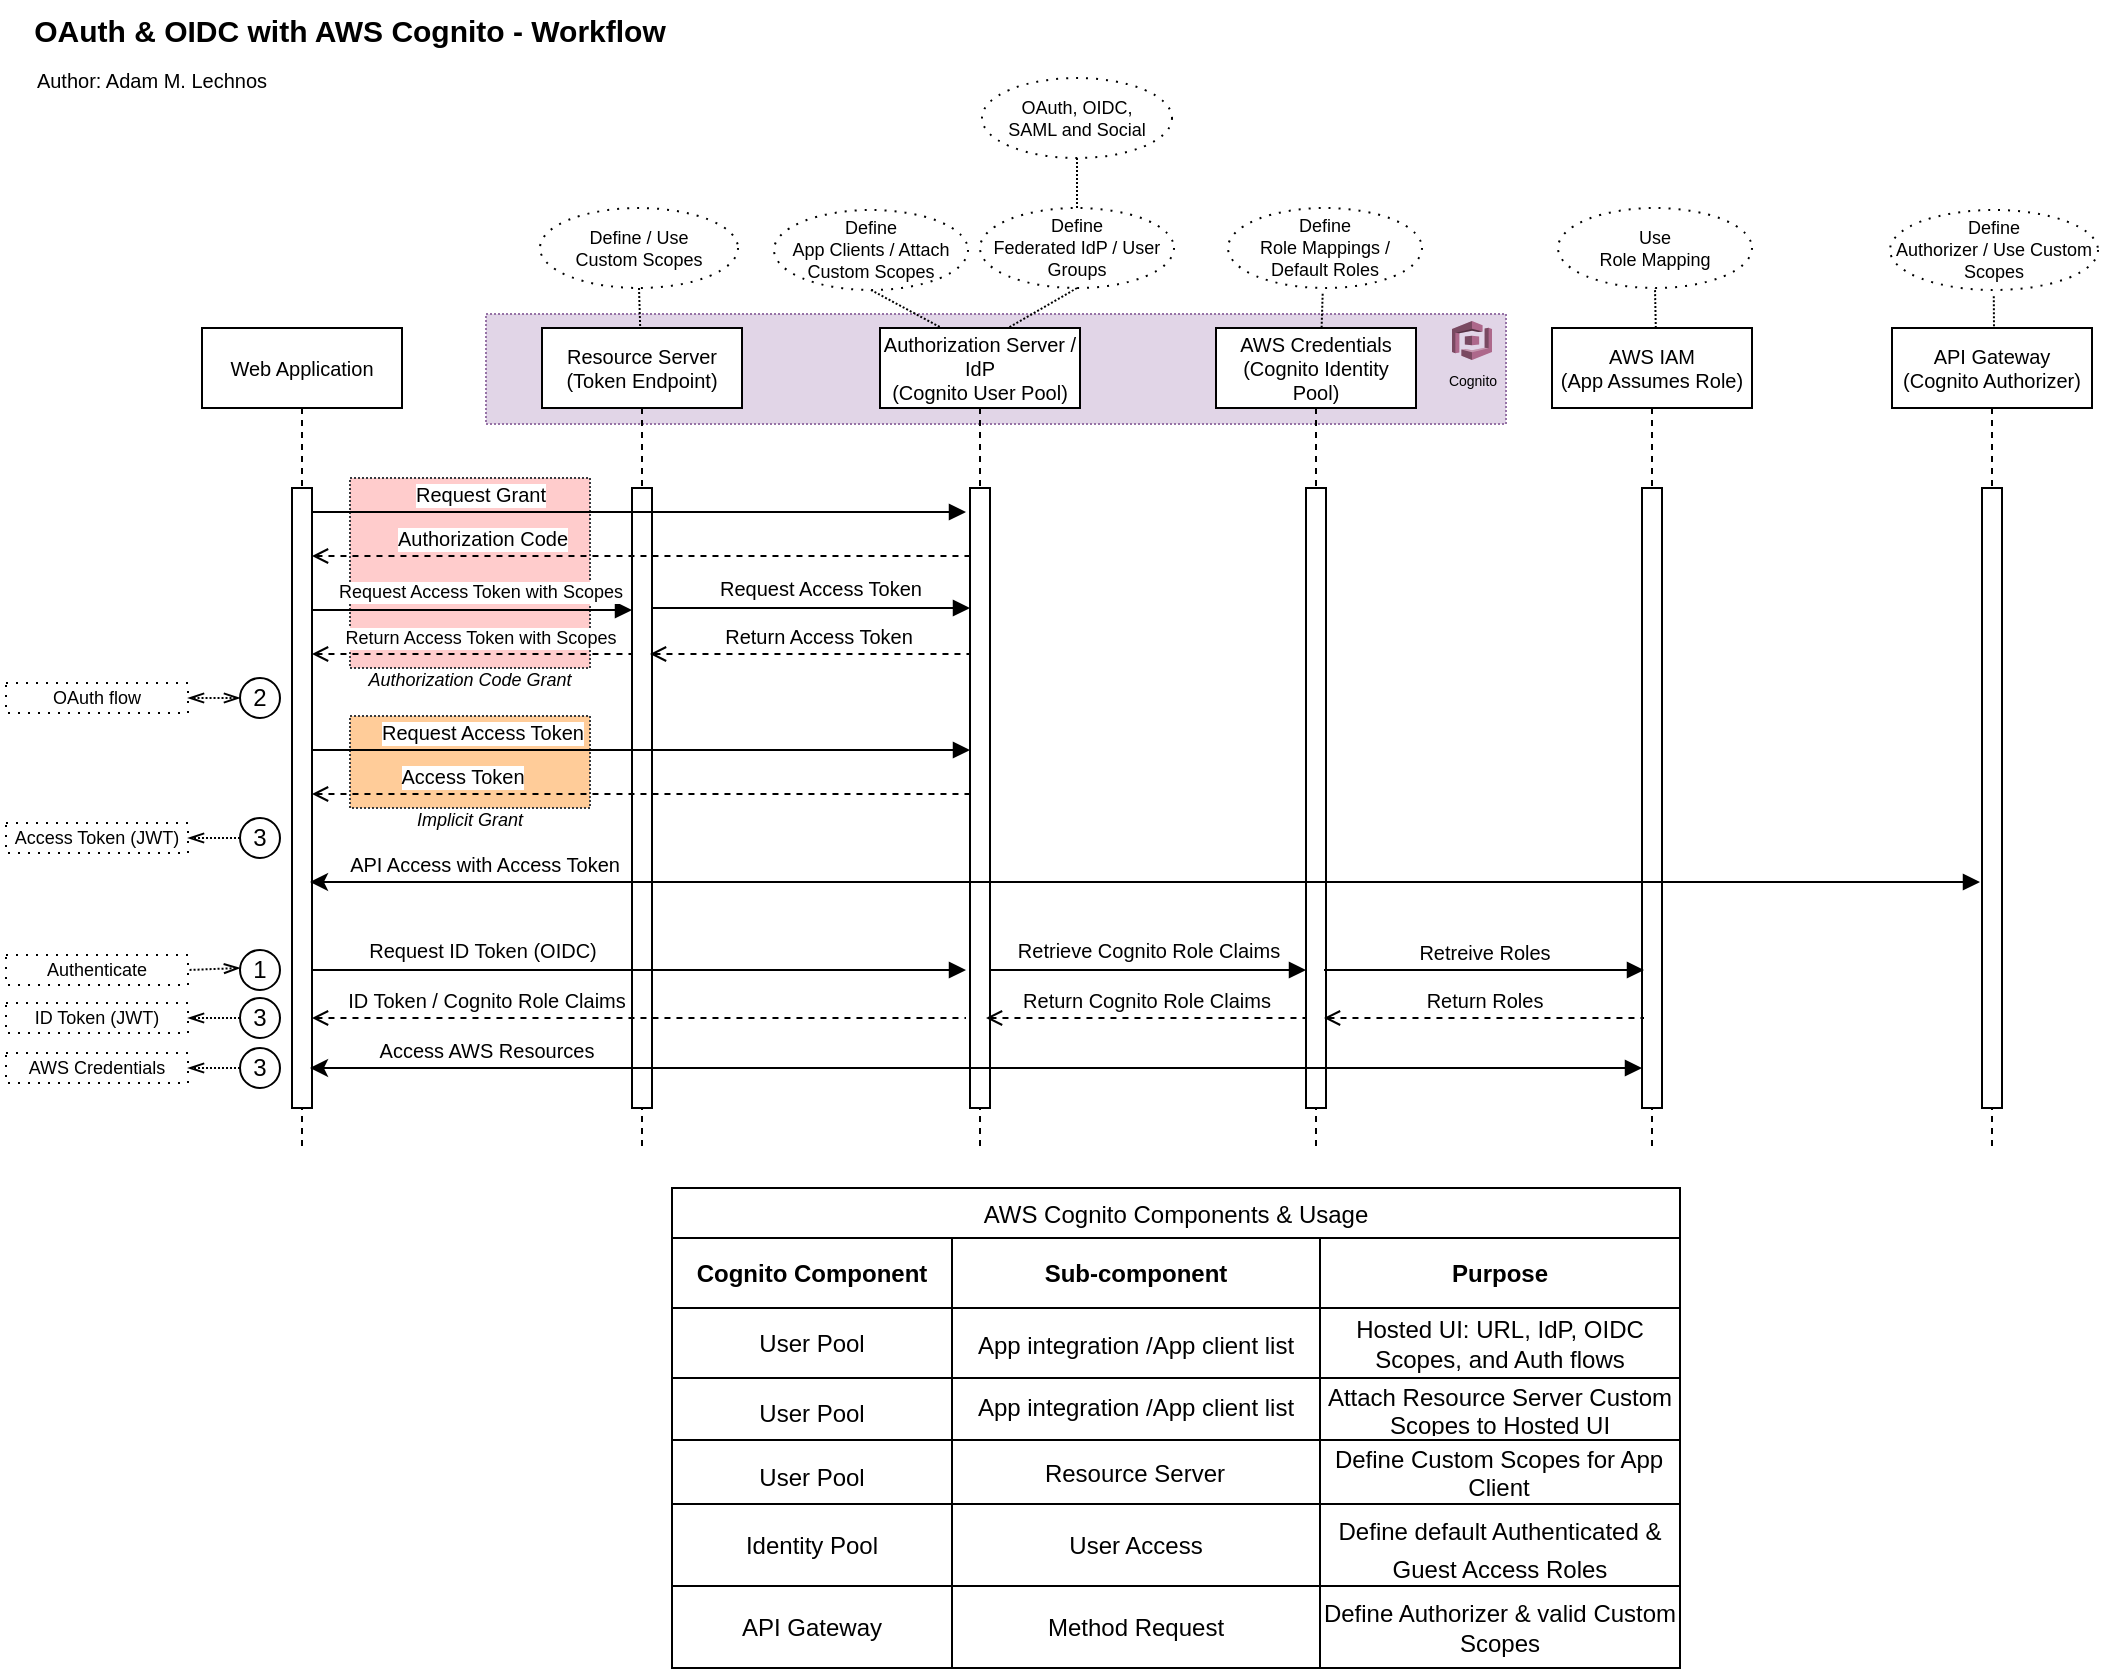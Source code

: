 <mxfile version="23.1.7" type="github">
  <diagram name="Page-1" id="2YBvvXClWsGukQMizWep">
    <mxGraphModel dx="691" dy="366" grid="1" gridSize="10" guides="1" tooltips="1" connect="1" arrows="1" fold="1" page="1" pageScale="1" pageWidth="1100" pageHeight="850" math="0" shadow="0">
      <root>
        <mxCell id="0" />
        <mxCell id="1" parent="0" />
        <mxCell id="r72Okk3l7TpYCggT--TZ-46" value="" style="rounded=0;whiteSpace=wrap;html=1;fillColor=#e1d5e7;dashed=1;dashPattern=1 1;strokeColor=#9673a6;" vertex="1" parent="1">
          <mxGeometry x="243" y="158" width="510" height="55" as="geometry" />
        </mxCell>
        <mxCell id="r72Okk3l7TpYCggT--TZ-34" value="" style="rounded=0;whiteSpace=wrap;html=1;fillColor=#ffcc99;dashed=1;dashPattern=1 1;strokeColor=#36393d;" vertex="1" parent="1">
          <mxGeometry x="175" y="359" width="120" height="46" as="geometry" />
        </mxCell>
        <mxCell id="r72Okk3l7TpYCggT--TZ-47" value="" style="rounded=0;whiteSpace=wrap;html=1;fillColor=#ffcccc;dashed=1;dashPattern=1 1;strokeColor=#36393d;" vertex="1" parent="1">
          <mxGeometry x="175" y="240" width="120" height="95" as="geometry" />
        </mxCell>
        <mxCell id="aM9ryv3xv72pqoxQDRHE-1" value="Web Application" style="shape=umlLifeline;perimeter=lifelinePerimeter;whiteSpace=wrap;html=1;container=0;dropTarget=0;collapsible=0;recursiveResize=0;outlineConnect=0;portConstraint=eastwest;newEdgeStyle={&quot;edgeStyle&quot;:&quot;elbowEdgeStyle&quot;,&quot;elbow&quot;:&quot;vertical&quot;,&quot;curved&quot;:0,&quot;rounded&quot;:0};fontSize=10;" parent="1" vertex="1">
          <mxGeometry x="101" y="165" width="100" height="410" as="geometry" />
        </mxCell>
        <mxCell id="aM9ryv3xv72pqoxQDRHE-2" value="" style="html=1;points=[];perimeter=orthogonalPerimeter;outlineConnect=0;targetShapes=umlLifeline;portConstraint=eastwest;newEdgeStyle={&quot;edgeStyle&quot;:&quot;elbowEdgeStyle&quot;,&quot;elbow&quot;:&quot;vertical&quot;,&quot;curved&quot;:0,&quot;rounded&quot;:0};" parent="aM9ryv3xv72pqoxQDRHE-1" vertex="1">
          <mxGeometry x="45" y="80" width="10" height="310" as="geometry" />
        </mxCell>
        <mxCell id="aM9ryv3xv72pqoxQDRHE-5" value="Resource Server&lt;br style=&quot;font-size: 10px;&quot;&gt;(Token Endpoint)" style="shape=umlLifeline;perimeter=lifelinePerimeter;whiteSpace=wrap;html=1;container=0;dropTarget=0;collapsible=0;recursiveResize=0;outlineConnect=0;portConstraint=eastwest;newEdgeStyle={&quot;edgeStyle&quot;:&quot;elbowEdgeStyle&quot;,&quot;elbow&quot;:&quot;vertical&quot;,&quot;curved&quot;:0,&quot;rounded&quot;:0};fontSize=10;" parent="1" vertex="1">
          <mxGeometry x="271" y="165" width="100" height="410" as="geometry" />
        </mxCell>
        <mxCell id="aM9ryv3xv72pqoxQDRHE-6" value="" style="html=1;points=[];perimeter=orthogonalPerimeter;outlineConnect=0;targetShapes=umlLifeline;portConstraint=eastwest;newEdgeStyle={&quot;edgeStyle&quot;:&quot;elbowEdgeStyle&quot;,&quot;elbow&quot;:&quot;vertical&quot;,&quot;curved&quot;:0,&quot;rounded&quot;:0};" parent="aM9ryv3xv72pqoxQDRHE-5" vertex="1">
          <mxGeometry x="45" y="80" width="10" height="310" as="geometry" />
        </mxCell>
        <mxCell id="aM9ryv3xv72pqoxQDRHE-7" value="Request Grant" style="html=1;verticalAlign=bottom;endArrow=block;edgeStyle=elbowEdgeStyle;elbow=vertical;curved=0;rounded=0;fontSize=10;" parent="1" edge="1">
          <mxGeometry x="-0.486" relative="1" as="geometry">
            <mxPoint x="156" y="257" as="sourcePoint" />
            <Array as="points">
              <mxPoint x="254" y="257" />
            </Array>
            <mxPoint x="483" y="257" as="targetPoint" />
            <mxPoint as="offset" />
          </mxGeometry>
        </mxCell>
        <mxCell id="aM9ryv3xv72pqoxQDRHE-10" value="Authorization Code" style="html=1;verticalAlign=bottom;endArrow=none;dashed=1;endSize=8;edgeStyle=elbowEdgeStyle;elbow=vertical;curved=0;rounded=0;startArrow=open;startFill=0;endFill=0;fontSize=10;" parent="1" target="r72Okk3l7TpYCggT--TZ-4" edge="1">
          <mxGeometry x="-0.493" relative="1" as="geometry">
            <mxPoint x="316" y="279" as="targetPoint" />
            <Array as="points">
              <mxPoint x="241" y="279" />
            </Array>
            <mxPoint x="156" y="279" as="sourcePoint" />
            <mxPoint as="offset" />
          </mxGeometry>
        </mxCell>
        <mxCell id="r72Okk3l7TpYCggT--TZ-6" value="AWS Credentials&lt;br style=&quot;font-size: 10px;&quot;&gt;(Cognito Identity Pool)" style="shape=umlLifeline;perimeter=lifelinePerimeter;whiteSpace=wrap;html=1;container=0;dropTarget=0;collapsible=0;recursiveResize=0;outlineConnect=0;portConstraint=eastwest;newEdgeStyle={&quot;edgeStyle&quot;:&quot;elbowEdgeStyle&quot;,&quot;elbow&quot;:&quot;vertical&quot;,&quot;curved&quot;:0,&quot;rounded&quot;:0};fontSize=10;" vertex="1" parent="1">
          <mxGeometry x="608" y="165" width="100" height="410" as="geometry" />
        </mxCell>
        <mxCell id="r72Okk3l7TpYCggT--TZ-7" value="" style="html=1;points=[];perimeter=orthogonalPerimeter;outlineConnect=0;targetShapes=umlLifeline;portConstraint=eastwest;newEdgeStyle={&quot;edgeStyle&quot;:&quot;elbowEdgeStyle&quot;,&quot;elbow&quot;:&quot;vertical&quot;,&quot;curved&quot;:0,&quot;rounded&quot;:0};" vertex="1" parent="r72Okk3l7TpYCggT--TZ-6">
          <mxGeometry x="45" y="80" width="10" height="310" as="geometry" />
        </mxCell>
        <mxCell id="r72Okk3l7TpYCggT--TZ-23" style="rounded=0;orthogonalLoop=1;jettySize=auto;html=1;dashed=1;endArrow=none;endFill=0;dashPattern=1 1;entryX=0.4;entryY=0.012;entryDx=0;entryDy=0;entryPerimeter=0;exitX=0.5;exitY=1;exitDx=0;exitDy=0;" edge="1" parent="1" source="r72Okk3l7TpYCggT--TZ-12" target="r72Okk3l7TpYCggT--TZ-4">
          <mxGeometry relative="1" as="geometry">
            <mxPoint x="510" y="74" as="targetPoint" />
            <mxPoint x="340.37" y="149.358" as="sourcePoint" />
          </mxGeometry>
        </mxCell>
        <mxCell id="r72Okk3l7TpYCggT--TZ-12" value="Define&lt;br&gt;App Clients / Attach Custom Scopes" style="ellipse;whiteSpace=wrap;html=1;fontSize=9;dashed=1;dashPattern=1 4;" vertex="1" parent="1">
          <mxGeometry x="387" y="106" width="97" height="40" as="geometry" />
        </mxCell>
        <mxCell id="r72Okk3l7TpYCggT--TZ-13" value="Define&lt;br&gt;Federated IdP / User Groups" style="ellipse;whiteSpace=wrap;html=1;fontSize=9;dashed=1;dashPattern=1 4;" vertex="1" parent="1">
          <mxGeometry x="490" y="105" width="97" height="40" as="geometry" />
        </mxCell>
        <mxCell id="r72Okk3l7TpYCggT--TZ-14" value="Define&lt;br&gt;Role Mappings / Default Roles" style="ellipse;whiteSpace=wrap;html=1;fontSize=9;dashed=1;dashPattern=1 4;" vertex="1" parent="1">
          <mxGeometry x="614" y="105" width="97" height="40" as="geometry" />
        </mxCell>
        <mxCell id="r72Okk3l7TpYCggT--TZ-15" value="AWS IAM&lt;br&gt;(App Assumes Role)" style="shape=umlLifeline;perimeter=lifelinePerimeter;whiteSpace=wrap;html=1;container=0;dropTarget=0;collapsible=0;recursiveResize=0;outlineConnect=0;portConstraint=eastwest;newEdgeStyle={&quot;edgeStyle&quot;:&quot;elbowEdgeStyle&quot;,&quot;elbow&quot;:&quot;vertical&quot;,&quot;curved&quot;:0,&quot;rounded&quot;:0};fontSize=10;" vertex="1" parent="1">
          <mxGeometry x="776" y="165" width="100" height="410" as="geometry" />
        </mxCell>
        <mxCell id="r72Okk3l7TpYCggT--TZ-16" value="" style="html=1;points=[];perimeter=orthogonalPerimeter;outlineConnect=0;targetShapes=umlLifeline;portConstraint=eastwest;newEdgeStyle={&quot;edgeStyle&quot;:&quot;elbowEdgeStyle&quot;,&quot;elbow&quot;:&quot;vertical&quot;,&quot;curved&quot;:0,&quot;rounded&quot;:0};" vertex="1" parent="r72Okk3l7TpYCggT--TZ-15">
          <mxGeometry x="45" y="80" width="10" height="310" as="geometry" />
        </mxCell>
        <mxCell id="r72Okk3l7TpYCggT--TZ-4" value="Authorization Server / IdP&lt;br style=&quot;font-size: 10px;&quot;&gt;(Cognito User Pool)" style="shape=umlLifeline;perimeter=lifelinePerimeter;whiteSpace=wrap;html=1;container=0;dropTarget=0;collapsible=0;recursiveResize=0;outlineConnect=0;portConstraint=eastwest;newEdgeStyle={&quot;edgeStyle&quot;:&quot;elbowEdgeStyle&quot;,&quot;elbow&quot;:&quot;vertical&quot;,&quot;curved&quot;:0,&quot;rounded&quot;:0};fontSize=10;" vertex="1" parent="1">
          <mxGeometry x="440" y="165" width="100" height="410" as="geometry" />
        </mxCell>
        <mxCell id="r72Okk3l7TpYCggT--TZ-5" value="" style="html=1;points=[];perimeter=orthogonalPerimeter;outlineConnect=0;targetShapes=umlLifeline;portConstraint=eastwest;newEdgeStyle={&quot;edgeStyle&quot;:&quot;elbowEdgeStyle&quot;,&quot;elbow&quot;:&quot;vertical&quot;,&quot;curved&quot;:0,&quot;rounded&quot;:0};" vertex="1" parent="r72Okk3l7TpYCggT--TZ-4">
          <mxGeometry x="45" y="80" width="10" height="310" as="geometry" />
        </mxCell>
        <mxCell id="r72Okk3l7TpYCggT--TZ-24" style="rounded=0;orthogonalLoop=1;jettySize=auto;html=1;dashed=1;endArrow=none;endFill=0;entryX=0.37;entryY=0;entryDx=0;entryDy=0;entryPerimeter=0;dashPattern=1 1;exitX=0.5;exitY=1;exitDx=0;exitDy=0;" edge="1" parent="1" source="r72Okk3l7TpYCggT--TZ-13">
          <mxGeometry relative="1" as="geometry">
            <mxPoint x="504" y="165" as="targetPoint" />
            <mxPoint x="537" y="149" as="sourcePoint" />
          </mxGeometry>
        </mxCell>
        <mxCell id="r72Okk3l7TpYCggT--TZ-25" style="rounded=0;orthogonalLoop=1;jettySize=auto;html=1;dashed=1;endArrow=none;endFill=0;entryX=0.528;entryY=0;entryDx=0;entryDy=0;entryPerimeter=0;dashPattern=1 1;exitX=0.488;exitY=1.072;exitDx=0;exitDy=0;exitPerimeter=0;" edge="1" parent="1" source="r72Okk3l7TpYCggT--TZ-14" target="r72Okk3l7TpYCggT--TZ-6">
          <mxGeometry relative="1" as="geometry">
            <mxPoint x="647" y="165" as="targetPoint" />
            <mxPoint x="680" y="149" as="sourcePoint" />
          </mxGeometry>
        </mxCell>
        <mxCell id="r72Okk3l7TpYCggT--TZ-26" value="API Gateway&lt;br style=&quot;font-size: 10px;&quot;&gt;(Cognito Authorizer)" style="shape=umlLifeline;perimeter=lifelinePerimeter;whiteSpace=wrap;html=1;container=0;dropTarget=0;collapsible=0;recursiveResize=0;outlineConnect=0;portConstraint=eastwest;newEdgeStyle={&quot;edgeStyle&quot;:&quot;elbowEdgeStyle&quot;,&quot;elbow&quot;:&quot;vertical&quot;,&quot;curved&quot;:0,&quot;rounded&quot;:0};fontSize=10;" vertex="1" parent="1">
          <mxGeometry x="946" y="165" width="100" height="410" as="geometry" />
        </mxCell>
        <mxCell id="r72Okk3l7TpYCggT--TZ-27" value="" style="html=1;points=[];perimeter=orthogonalPerimeter;outlineConnect=0;targetShapes=umlLifeline;portConstraint=eastwest;newEdgeStyle={&quot;edgeStyle&quot;:&quot;elbowEdgeStyle&quot;,&quot;elbow&quot;:&quot;vertical&quot;,&quot;curved&quot;:0,&quot;rounded&quot;:0};" vertex="1" parent="r72Okk3l7TpYCggT--TZ-26">
          <mxGeometry x="45" y="80" width="10" height="310" as="geometry" />
        </mxCell>
        <mxCell id="r72Okk3l7TpYCggT--TZ-36" value="Cognito" style="outlineConnect=0;dashed=0;verticalLabelPosition=bottom;verticalAlign=top;align=center;html=1;shape=mxgraph.aws3.cognito;fillColor=#AD688B;gradientColor=none;fontSize=7;" vertex="1" parent="1">
          <mxGeometry x="726" y="161.5" width="20" height="19.5" as="geometry" />
        </mxCell>
        <mxCell id="r72Okk3l7TpYCggT--TZ-38" value="Request Access Token with Scopes" style="html=1;verticalAlign=bottom;endArrow=block;edgeStyle=elbowEdgeStyle;elbow=vertical;curved=0;rounded=0;fontSize=9;" edge="1" parent="1" target="aM9ryv3xv72pqoxQDRHE-6">
          <mxGeometry x="0.05" y="1" relative="1" as="geometry">
            <mxPoint x="156" y="306" as="sourcePoint" />
            <Array as="points">
              <mxPoint x="241" y="306" />
            </Array>
            <mxPoint x="310" y="306" as="targetPoint" />
            <mxPoint as="offset" />
          </mxGeometry>
        </mxCell>
        <mxCell id="r72Okk3l7TpYCggT--TZ-39" value="Return Access Token with Scopes" style="html=1;verticalAlign=bottom;endArrow=none;dashed=1;endSize=8;edgeStyle=elbowEdgeStyle;elbow=vertical;curved=0;rounded=0;startArrow=open;startFill=0;endFill=0;fontSize=9;" edge="1" parent="1" target="aM9ryv3xv72pqoxQDRHE-6">
          <mxGeometry x="0.05" relative="1" as="geometry">
            <mxPoint x="300" y="325" as="targetPoint" />
            <Array as="points">
              <mxPoint x="241" y="328" />
            </Array>
            <mxPoint x="156" y="328" as="sourcePoint" />
            <mxPoint as="offset" />
          </mxGeometry>
        </mxCell>
        <mxCell id="r72Okk3l7TpYCggT--TZ-40" style="rounded=0;orthogonalLoop=1;jettySize=auto;html=1;dashed=1;endArrow=none;endFill=0;entryX=0.491;entryY=0;entryDx=0;entryDy=0;entryPerimeter=0;dashPattern=1 1;exitX=0.5;exitY=1;exitDx=0;exitDy=0;" edge="1" parent="1" source="r72Okk3l7TpYCggT--TZ-41" target="aM9ryv3xv72pqoxQDRHE-5">
          <mxGeometry relative="1" as="geometry">
            <mxPoint x="220" y="54.35" as="targetPoint" />
            <mxPoint x="262.609" y="30.002" as="sourcePoint" />
          </mxGeometry>
        </mxCell>
        <mxCell id="r72Okk3l7TpYCggT--TZ-41" value="Define / Use&lt;br&gt;Custom Scopes" style="ellipse;whiteSpace=wrap;html=1;fontSize=9;dashed=1;dashPattern=1 4;" vertex="1" parent="1">
          <mxGeometry x="270" y="105" width="99" height="40" as="geometry" />
        </mxCell>
        <mxCell id="r72Okk3l7TpYCggT--TZ-44" value="Request Access Token" style="html=1;verticalAlign=bottom;endArrow=block;edgeStyle=elbowEdgeStyle;elbow=vertical;curved=0;rounded=0;fontSize=10;" edge="1" parent="1" target="r72Okk3l7TpYCggT--TZ-5">
          <mxGeometry x="-0.486" relative="1" as="geometry">
            <mxPoint x="156" y="376" as="sourcePoint" />
            <Array as="points" />
            <mxPoint x="460" y="375" as="targetPoint" />
            <mxPoint as="offset" />
          </mxGeometry>
        </mxCell>
        <mxCell id="r72Okk3l7TpYCggT--TZ-45" value="Access Token" style="html=1;verticalAlign=bottom;endArrow=none;dashed=1;endSize=8;edgeStyle=elbowEdgeStyle;elbow=vertical;curved=0;rounded=0;startArrow=open;startFill=0;endFill=0;fontSize=10;" edge="1" parent="1" target="r72Okk3l7TpYCggT--TZ-5">
          <mxGeometry x="-0.547" relative="1" as="geometry">
            <mxPoint x="316" y="398" as="targetPoint" />
            <Array as="points">
              <mxPoint x="241" y="398" />
            </Array>
            <mxPoint x="156" y="398" as="sourcePoint" />
            <mxPoint as="offset" />
          </mxGeometry>
        </mxCell>
        <mxCell id="r72Okk3l7TpYCggT--TZ-48" value="Implicit Grant" style="text;html=1;align=center;verticalAlign=middle;whiteSpace=wrap;rounded=0;fontSize=9;fontStyle=2" vertex="1" parent="1">
          <mxGeometry x="190" y="406" width="90" height="10" as="geometry" />
        </mxCell>
        <mxCell id="r72Okk3l7TpYCggT--TZ-49" value="Authorization Code Grant" style="text;html=1;align=center;verticalAlign=middle;whiteSpace=wrap;rounded=0;fontSize=9;fontStyle=2" vertex="1" parent="1">
          <mxGeometry x="180" y="337" width="110" height="8" as="geometry" />
        </mxCell>
        <mxCell id="r72Okk3l7TpYCggT--TZ-52" value="Retrieve Cognito Role Claims" style="html=1;verticalAlign=bottom;endArrow=block;edgeStyle=elbowEdgeStyle;elbow=vertical;curved=0;rounded=0;fontSize=10;" edge="1" parent="1">
          <mxGeometry y="1" relative="1" as="geometry">
            <mxPoint x="495" y="486" as="sourcePoint" />
            <Array as="points" />
            <mxPoint x="653" y="486" as="targetPoint" />
            <mxPoint as="offset" />
          </mxGeometry>
        </mxCell>
        <mxCell id="r72Okk3l7TpYCggT--TZ-50" value="Request ID Token (OIDC)" style="html=1;verticalAlign=bottom;endArrow=block;edgeStyle=elbowEdgeStyle;elbow=vertical;curved=0;rounded=0;fontSize=10;" edge="1" parent="1">
          <mxGeometry x="-0.48" y="1" relative="1" as="geometry">
            <mxPoint x="156" y="486" as="sourcePoint" />
            <Array as="points">
              <mxPoint x="241" y="486" />
            </Array>
            <mxPoint x="483" y="486" as="targetPoint" />
            <mxPoint as="offset" />
          </mxGeometry>
        </mxCell>
        <mxCell id="r72Okk3l7TpYCggT--TZ-51" value="ID Token / Cognito Role Claims" style="html=1;verticalAlign=bottom;endArrow=none;dashed=1;endSize=8;edgeStyle=elbowEdgeStyle;elbow=vertical;curved=0;rounded=0;startArrow=open;startFill=0;endFill=0;fontSize=10;" edge="1" parent="1">
          <mxGeometry x="-0.468" relative="1" as="geometry">
            <mxPoint x="483" y="510" as="targetPoint" />
            <Array as="points">
              <mxPoint x="241" y="510" />
            </Array>
            <mxPoint x="156" y="510" as="sourcePoint" />
            <mxPoint as="offset" />
          </mxGeometry>
        </mxCell>
        <mxCell id="r72Okk3l7TpYCggT--TZ-54" value="Return Cognito Role Claims" style="html=1;verticalAlign=bottom;endArrow=none;dashed=1;endSize=8;edgeStyle=elbowEdgeStyle;elbow=vertical;curved=0;rounded=0;startArrow=open;startFill=0;endFill=0;fontSize=10;" edge="1" parent="1">
          <mxGeometry relative="1" as="geometry">
            <mxPoint x="653" y="510" as="targetPoint" />
            <Array as="points">
              <mxPoint x="578" y="510" />
            </Array>
            <mxPoint x="493" y="510" as="sourcePoint" />
          </mxGeometry>
        </mxCell>
        <mxCell id="r72Okk3l7TpYCggT--TZ-56" value="API Access with Access Token" style="html=1;verticalAlign=bottom;endArrow=block;edgeStyle=elbowEdgeStyle;elbow=vertical;curved=0;rounded=0;fontSize=10;startArrow=classic;startFill=1;" edge="1" parent="1">
          <mxGeometry x="-0.792" relative="1" as="geometry">
            <mxPoint x="155" y="442" as="sourcePoint" />
            <Array as="points">
              <mxPoint x="240" y="442" />
            </Array>
            <mxPoint x="990" y="442" as="targetPoint" />
            <mxPoint as="offset" />
          </mxGeometry>
        </mxCell>
        <mxCell id="r72Okk3l7TpYCggT--TZ-57" value="Access AWS Resources" style="html=1;verticalAlign=bottom;endArrow=block;edgeStyle=elbowEdgeStyle;elbow=vertical;curved=0;rounded=0;fontSize=10;startArrow=classic;startFill=1;" edge="1" parent="1" target="r72Okk3l7TpYCggT--TZ-16">
          <mxGeometry x="-0.736" relative="1" as="geometry">
            <mxPoint x="155" y="535" as="sourcePoint" />
            <Array as="points">
              <mxPoint x="240" y="535" />
            </Array>
            <mxPoint x="990" y="535" as="targetPoint" />
            <mxPoint as="offset" />
          </mxGeometry>
        </mxCell>
        <mxCell id="r72Okk3l7TpYCggT--TZ-59" value="" style="ellipse;whiteSpace=wrap;html=1;aspect=fixed;" vertex="1" parent="1">
          <mxGeometry x="120" y="476" width="20" height="20" as="geometry" />
        </mxCell>
        <mxCell id="r72Okk3l7TpYCggT--TZ-58" value="1" style="text;html=1;align=center;verticalAlign=middle;whiteSpace=wrap;rounded=0;" vertex="1" parent="1">
          <mxGeometry x="120" y="476" width="20" height="20" as="geometry" />
        </mxCell>
        <mxCell id="r72Okk3l7TpYCggT--TZ-60" value="" style="ellipse;whiteSpace=wrap;html=1;aspect=fixed;" vertex="1" parent="1">
          <mxGeometry x="120" y="500" width="20" height="20" as="geometry" />
        </mxCell>
        <mxCell id="r72Okk3l7TpYCggT--TZ-61" value="3" style="text;html=1;align=center;verticalAlign=middle;whiteSpace=wrap;rounded=0;" vertex="1" parent="1">
          <mxGeometry x="120" y="500" width="20" height="20" as="geometry" />
        </mxCell>
        <mxCell id="r72Okk3l7TpYCggT--TZ-67" value="" style="ellipse;whiteSpace=wrap;html=1;aspect=fixed;" vertex="1" parent="1">
          <mxGeometry x="120" y="410" width="20" height="20" as="geometry" />
        </mxCell>
        <mxCell id="r72Okk3l7TpYCggT--TZ-68" value="3" style="text;html=1;align=center;verticalAlign=middle;whiteSpace=wrap;rounded=0;" vertex="1" parent="1">
          <mxGeometry x="120" y="410" width="20" height="20" as="geometry" />
        </mxCell>
        <mxCell id="r72Okk3l7TpYCggT--TZ-70" value="" style="ellipse;whiteSpace=wrap;html=1;aspect=fixed;" vertex="1" parent="1">
          <mxGeometry x="120" y="340" width="20" height="20" as="geometry" />
        </mxCell>
        <mxCell id="r72Okk3l7TpYCggT--TZ-71" value="2" style="text;html=1;align=center;verticalAlign=middle;whiteSpace=wrap;rounded=0;" vertex="1" parent="1">
          <mxGeometry x="120" y="340" width="20" height="20" as="geometry" />
        </mxCell>
        <mxCell id="r72Okk3l7TpYCggT--TZ-73" value="" style="ellipse;whiteSpace=wrap;html=1;aspect=fixed;" vertex="1" parent="1">
          <mxGeometry x="120" y="525" width="20" height="20" as="geometry" />
        </mxCell>
        <mxCell id="r72Okk3l7TpYCggT--TZ-74" value="3" style="text;html=1;align=center;verticalAlign=middle;whiteSpace=wrap;rounded=0;" vertex="1" parent="1">
          <mxGeometry x="120" y="525" width="20" height="20" as="geometry" />
        </mxCell>
        <mxCell id="r72Okk3l7TpYCggT--TZ-75" value="Authenticate" style="rounded=0;whiteSpace=wrap;html=1;fontSize=9;verticalAlign=middle;dashed=1;dashPattern=1 4;" vertex="1" parent="1">
          <mxGeometry x="3" y="478.5" width="91" height="15" as="geometry" />
        </mxCell>
        <mxCell id="r72Okk3l7TpYCggT--TZ-76" value="Access Token (JWT)" style="rounded=0;whiteSpace=wrap;html=1;fontSize=9;verticalAlign=middle;dashed=1;dashPattern=1 4;" vertex="1" parent="1">
          <mxGeometry x="3" y="412.5" width="91" height="15" as="geometry" />
        </mxCell>
        <mxCell id="r72Okk3l7TpYCggT--TZ-77" value="ID Token (JWT)" style="rounded=0;whiteSpace=wrap;html=1;fontSize=9;verticalAlign=middle;dashed=1;dashPattern=1 4;" vertex="1" parent="1">
          <mxGeometry x="3" y="502.5" width="91" height="15" as="geometry" />
        </mxCell>
        <mxCell id="r72Okk3l7TpYCggT--TZ-78" value="AWS Credentials" style="rounded=0;whiteSpace=wrap;html=1;fontSize=9;verticalAlign=middle;dashed=1;dashPattern=1 4;" vertex="1" parent="1">
          <mxGeometry x="3" y="527.5" width="91" height="15" as="geometry" />
        </mxCell>
        <mxCell id="r72Okk3l7TpYCggT--TZ-79" style="rounded=0;orthogonalLoop=1;jettySize=auto;html=1;dashed=1;endArrow=openThin;endFill=0;dashPattern=1 1;exitX=0;exitY=0.5;exitDx=0;exitDy=0;startArrow=none;startFill=0;entryX=1;entryY=0.5;entryDx=0;entryDy=0;" edge="1" parent="1" target="r72Okk3l7TpYCggT--TZ-76">
          <mxGeometry relative="1" as="geometry">
            <mxPoint x="101" y="419.705" as="targetPoint" />
            <mxPoint x="120" y="420" as="sourcePoint" />
          </mxGeometry>
        </mxCell>
        <mxCell id="r72Okk3l7TpYCggT--TZ-80" style="rounded=0;orthogonalLoop=1;jettySize=auto;html=1;dashed=1;endArrow=openThin;endFill=0;dashPattern=1 1;exitX=0;exitY=0.5;exitDx=0;exitDy=0;startArrow=none;startFill=0;entryX=1;entryY=0.5;entryDx=0;entryDy=0;" edge="1" parent="1" target="r72Okk3l7TpYCggT--TZ-77">
          <mxGeometry relative="1" as="geometry">
            <mxPoint x="100" y="510" as="targetPoint" />
            <mxPoint x="120" y="510" as="sourcePoint" />
          </mxGeometry>
        </mxCell>
        <mxCell id="r72Okk3l7TpYCggT--TZ-81" style="rounded=0;orthogonalLoop=1;jettySize=auto;html=1;dashed=1;endArrow=openThin;endFill=0;dashPattern=1 1;exitX=0;exitY=0.5;exitDx=0;exitDy=0;startArrow=none;startFill=0;entryX=1;entryY=0.5;entryDx=0;entryDy=0;" edge="1" parent="1" target="r72Okk3l7TpYCggT--TZ-78">
          <mxGeometry relative="1" as="geometry">
            <mxPoint x="101" y="535" as="targetPoint" />
            <mxPoint x="120" y="535" as="sourcePoint" />
          </mxGeometry>
        </mxCell>
        <mxCell id="r72Okk3l7TpYCggT--TZ-82" style="rounded=0;orthogonalLoop=1;jettySize=auto;html=1;dashed=1;endArrow=none;endFill=0;dashPattern=1 1;exitX=0;exitY=0.5;exitDx=0;exitDy=0;startArrow=openThin;startFill=0;entryX=1;entryY=0.5;entryDx=0;entryDy=0;" edge="1" parent="1" target="r72Okk3l7TpYCggT--TZ-75">
          <mxGeometry relative="1" as="geometry">
            <mxPoint x="101" y="485" as="targetPoint" />
            <mxPoint x="120" y="485" as="sourcePoint" />
          </mxGeometry>
        </mxCell>
        <mxCell id="r72Okk3l7TpYCggT--TZ-83" value="OAuth &amp;amp; OIDC with AWS Cognito - Workflow" style="text;html=1;align=center;verticalAlign=middle;whiteSpace=wrap;rounded=0;fontSize=15;fontStyle=1" vertex="1" parent="1">
          <mxGeometry y="1" width="350" height="30" as="geometry" />
        </mxCell>
        <mxCell id="r72Okk3l7TpYCggT--TZ-84" value="Author: Adam M. Lechnos" style="text;html=1;align=center;verticalAlign=middle;whiteSpace=wrap;rounded=0;fontSize=10;fontStyle=0" vertex="1" parent="1">
          <mxGeometry x="16" y="26" width="120" height="30" as="geometry" />
        </mxCell>
        <mxCell id="r72Okk3l7TpYCggT--TZ-86" value="Define&lt;br&gt;Authorizer / Use Custom Scopes" style="ellipse;whiteSpace=wrap;html=1;fontSize=9;dashed=1;dashPattern=1 4;" vertex="1" parent="1">
          <mxGeometry x="945" y="106" width="104" height="40" as="geometry" />
        </mxCell>
        <mxCell id="r72Okk3l7TpYCggT--TZ-87" style="rounded=0;orthogonalLoop=1;jettySize=auto;html=1;dashed=1;endArrow=none;endFill=0;dashPattern=1 1;exitX=0.499;exitY=1.078;exitDx=0;exitDy=0;exitPerimeter=0;" edge="1" parent="1" source="r72Okk3l7TpYCggT--TZ-86">
          <mxGeometry relative="1" as="geometry">
            <mxPoint x="997" y="165" as="targetPoint" />
            <mxPoint x="972.432" y="127.24" as="sourcePoint" />
          </mxGeometry>
        </mxCell>
        <mxCell id="r72Okk3l7TpYCggT--TZ-89" value="Use&lt;br&gt;Role Mapping" style="ellipse;whiteSpace=wrap;html=1;fontSize=9;dashed=1;dashPattern=1 4;" vertex="1" parent="1">
          <mxGeometry x="779" y="105" width="97" height="40" as="geometry" />
        </mxCell>
        <mxCell id="r72Okk3l7TpYCggT--TZ-90" style="rounded=0;orthogonalLoop=1;jettySize=auto;html=1;dashed=1;endArrow=none;endFill=0;dashPattern=1 1;exitX=0.519;exitY=0.005;exitDx=0;exitDy=0;exitPerimeter=0;entryX=0.5;entryY=1;entryDx=0;entryDy=0;" edge="1" parent="1" target="r72Okk3l7TpYCggT--TZ-89">
          <mxGeometry relative="1" as="geometry">
            <mxPoint x="770" y="88" as="targetPoint" />
            <mxPoint x="827.9" y="165.05" as="sourcePoint" />
          </mxGeometry>
        </mxCell>
        <mxCell id="r72Okk3l7TpYCggT--TZ-91" style="rounded=0;orthogonalLoop=1;jettySize=auto;html=1;dashed=1;endArrow=none;endFill=0;dashPattern=1 1;exitX=0.5;exitY=1;exitDx=0;exitDy=0;entryX=0.5;entryY=0;entryDx=0;entryDy=0;" edge="1" parent="1" source="r72Okk3l7TpYCggT--TZ-92" target="r72Okk3l7TpYCggT--TZ-13">
          <mxGeometry relative="1" as="geometry">
            <mxPoint x="570" y="100" as="targetPoint" />
            <mxPoint x="617" y="85" as="sourcePoint" />
          </mxGeometry>
        </mxCell>
        <mxCell id="r72Okk3l7TpYCggT--TZ-92" value="OAuth, OIDC, &lt;br&gt;SAML and Social" style="ellipse;whiteSpace=wrap;html=1;fontSize=9;dashed=1;dashPattern=1 4;" vertex="1" parent="1">
          <mxGeometry x="491" y="40" width="95" height="40" as="geometry" />
        </mxCell>
        <mxCell id="r72Okk3l7TpYCggT--TZ-93" value="OAuth flow" style="rounded=0;whiteSpace=wrap;html=1;fontSize=9;verticalAlign=middle;dashed=1;dashPattern=1 4;" vertex="1" parent="1">
          <mxGeometry x="3" y="342.5" width="91" height="15" as="geometry" />
        </mxCell>
        <mxCell id="r72Okk3l7TpYCggT--TZ-94" style="rounded=0;orthogonalLoop=1;jettySize=auto;html=1;dashed=1;endArrow=openThin;endFill=0;dashPattern=1 1;exitX=0;exitY=0.5;exitDx=0;exitDy=0;startArrow=openThin;startFill=0;entryX=1;entryY=0.5;entryDx=0;entryDy=0;" edge="1" parent="1" target="r72Okk3l7TpYCggT--TZ-93">
          <mxGeometry relative="1" as="geometry">
            <mxPoint x="101" y="349.705" as="targetPoint" />
            <mxPoint x="120" y="350" as="sourcePoint" />
          </mxGeometry>
        </mxCell>
        <mxCell id="r72Okk3l7TpYCggT--TZ-97" value="Retreive Roles" style="html=1;verticalAlign=bottom;endArrow=block;edgeStyle=elbowEdgeStyle;elbow=vertical;curved=0;rounded=0;fontSize=10;" edge="1" parent="1">
          <mxGeometry relative="1" as="geometry">
            <mxPoint x="662" y="486" as="sourcePoint" />
            <Array as="points">
              <mxPoint x="747" y="486" />
            </Array>
            <mxPoint x="822" y="486" as="targetPoint" />
            <mxPoint as="offset" />
          </mxGeometry>
        </mxCell>
        <mxCell id="r72Okk3l7TpYCggT--TZ-98" value="Return Roles" style="html=1;verticalAlign=bottom;endArrow=none;dashed=1;endSize=8;edgeStyle=elbowEdgeStyle;elbow=vertical;curved=0;rounded=0;startArrow=open;startFill=0;endFill=0;fontSize=10;" edge="1" parent="1">
          <mxGeometry relative="1" as="geometry">
            <mxPoint x="822" y="510" as="targetPoint" />
            <Array as="points">
              <mxPoint x="747" y="510" />
            </Array>
            <mxPoint x="662" y="510" as="sourcePoint" />
          </mxGeometry>
        </mxCell>
        <mxCell id="r72Okk3l7TpYCggT--TZ-99" value="Request Access Token" style="html=1;verticalAlign=bottom;endArrow=block;edgeStyle=elbowEdgeStyle;elbow=vertical;curved=0;rounded=0;fontSize=10;" edge="1" parent="1" source="aM9ryv3xv72pqoxQDRHE-6" target="r72Okk3l7TpYCggT--TZ-5">
          <mxGeometry x="0.05" y="1" relative="1" as="geometry">
            <mxPoint x="340" y="305" as="sourcePoint" />
            <Array as="points">
              <mxPoint x="460" y="305" />
            </Array>
            <mxPoint x="460" y="306" as="targetPoint" />
            <mxPoint as="offset" />
          </mxGeometry>
        </mxCell>
        <mxCell id="r72Okk3l7TpYCggT--TZ-100" value="Return Access Token" style="html=1;verticalAlign=bottom;endArrow=none;dashed=1;endSize=8;edgeStyle=elbowEdgeStyle;elbow=vertical;curved=0;rounded=0;startArrow=open;startFill=0;endFill=0;fontSize=10;" edge="1" parent="1">
          <mxGeometry x="0.05" relative="1" as="geometry">
            <mxPoint x="485" y="328" as="targetPoint" />
            <Array as="points">
              <mxPoint x="410" y="328" />
            </Array>
            <mxPoint x="325" y="328" as="sourcePoint" />
            <mxPoint as="offset" />
          </mxGeometry>
        </mxCell>
        <mxCell id="r72Okk3l7TpYCggT--TZ-130" value="AWS Cognito Components &amp; Usage" style="shape=table;startSize=25;container=1;collapsible=0;childLayout=tableLayout;strokeColor=default;fontSize=12;" vertex="1" parent="1">
          <mxGeometry x="336" y="595" width="504" height="240" as="geometry" />
        </mxCell>
        <mxCell id="r72Okk3l7TpYCggT--TZ-131" value="" style="shape=tableRow;horizontal=0;startSize=0;swimlaneHead=0;swimlaneBody=0;strokeColor=inherit;top=0;left=0;bottom=0;right=0;collapsible=0;dropTarget=0;fillColor=none;points=[[0,0.5],[1,0.5]];portConstraint=eastwest;fontSize=16;" vertex="1" parent="r72Okk3l7TpYCggT--TZ-130">
          <mxGeometry y="25" width="504" height="35" as="geometry" />
        </mxCell>
        <mxCell id="r72Okk3l7TpYCggT--TZ-132" value="Cognito Component" style="shape=partialRectangle;html=1;whiteSpace=wrap;connectable=0;strokeColor=inherit;overflow=hidden;fillColor=none;top=0;left=0;bottom=0;right=0;pointerEvents=1;fontSize=12;fontStyle=1" vertex="1" parent="r72Okk3l7TpYCggT--TZ-131">
          <mxGeometry width="140" height="35" as="geometry">
            <mxRectangle width="140" height="35" as="alternateBounds" />
          </mxGeometry>
        </mxCell>
        <mxCell id="r72Okk3l7TpYCggT--TZ-133" value="Sub-component" style="shape=partialRectangle;html=1;whiteSpace=wrap;connectable=0;strokeColor=inherit;overflow=hidden;fillColor=none;top=0;left=0;bottom=0;right=0;pointerEvents=1;fontSize=12;fontStyle=1" vertex="1" parent="r72Okk3l7TpYCggT--TZ-131">
          <mxGeometry x="140" width="184" height="35" as="geometry">
            <mxRectangle width="184" height="35" as="alternateBounds" />
          </mxGeometry>
        </mxCell>
        <mxCell id="r72Okk3l7TpYCggT--TZ-134" value="Purpose" style="shape=partialRectangle;html=1;whiteSpace=wrap;connectable=0;strokeColor=inherit;overflow=hidden;fillColor=none;top=0;left=0;bottom=0;right=0;pointerEvents=1;fontSize=12;fontStyle=1" vertex="1" parent="r72Okk3l7TpYCggT--TZ-131">
          <mxGeometry x="324" width="180" height="35" as="geometry">
            <mxRectangle width="180" height="35" as="alternateBounds" />
          </mxGeometry>
        </mxCell>
        <mxCell id="r72Okk3l7TpYCggT--TZ-149" style="shape=tableRow;horizontal=0;startSize=0;swimlaneHead=0;swimlaneBody=0;strokeColor=inherit;top=0;left=0;bottom=0;right=0;collapsible=0;dropTarget=0;fillColor=none;points=[[0,0.5],[1,0.5]];portConstraint=eastwest;fontSize=16;" vertex="1" parent="r72Okk3l7TpYCggT--TZ-130">
          <mxGeometry y="60" width="504" height="35" as="geometry" />
        </mxCell>
        <mxCell id="r72Okk3l7TpYCggT--TZ-150" style="shape=partialRectangle;html=1;whiteSpace=wrap;connectable=0;strokeColor=inherit;overflow=hidden;fillColor=none;top=0;left=0;bottom=0;right=0;pointerEvents=1;fontSize=12;fontStyle=1" vertex="1" parent="r72Okk3l7TpYCggT--TZ-149">
          <mxGeometry width="140" height="35" as="geometry">
            <mxRectangle width="140" height="35" as="alternateBounds" />
          </mxGeometry>
        </mxCell>
        <mxCell id="r72Okk3l7TpYCggT--TZ-151" style="shape=partialRectangle;html=1;whiteSpace=wrap;connectable=0;strokeColor=inherit;overflow=hidden;fillColor=none;top=0;left=0;bottom=0;right=0;pointerEvents=1;fontSize=12;fontStyle=1" vertex="1" parent="r72Okk3l7TpYCggT--TZ-149">
          <mxGeometry x="140" width="184" height="35" as="geometry">
            <mxRectangle width="184" height="35" as="alternateBounds" />
          </mxGeometry>
        </mxCell>
        <mxCell id="r72Okk3l7TpYCggT--TZ-152" style="shape=partialRectangle;html=1;whiteSpace=wrap;connectable=0;strokeColor=inherit;overflow=hidden;fillColor=none;top=0;left=0;bottom=0;right=0;pointerEvents=1;fontSize=12;fontStyle=1" vertex="1" parent="r72Okk3l7TpYCggT--TZ-149">
          <mxGeometry x="324" width="180" height="35" as="geometry">
            <mxRectangle width="180" height="35" as="alternateBounds" />
          </mxGeometry>
        </mxCell>
        <mxCell id="r72Okk3l7TpYCggT--TZ-135" value="" style="shape=tableRow;horizontal=0;startSize=0;swimlaneHead=0;swimlaneBody=0;strokeColor=inherit;top=0;left=0;bottom=0;right=0;collapsible=0;dropTarget=0;fillColor=none;points=[[0,0.5],[1,0.5]];portConstraint=eastwest;fontSize=16;" vertex="1" parent="r72Okk3l7TpYCggT--TZ-130">
          <mxGeometry y="95" width="504" height="31" as="geometry" />
        </mxCell>
        <mxCell id="r72Okk3l7TpYCggT--TZ-136" value="" style="shape=partialRectangle;html=1;whiteSpace=wrap;connectable=0;strokeColor=inherit;overflow=hidden;fillColor=none;top=0;left=0;bottom=0;right=0;pointerEvents=1;fontSize=16;" vertex="1" parent="r72Okk3l7TpYCggT--TZ-135">
          <mxGeometry width="140" height="31" as="geometry">
            <mxRectangle width="140" height="31" as="alternateBounds" />
          </mxGeometry>
        </mxCell>
        <mxCell id="r72Okk3l7TpYCggT--TZ-137" value="" style="shape=partialRectangle;html=1;whiteSpace=wrap;connectable=0;strokeColor=inherit;overflow=hidden;fillColor=none;top=0;left=0;bottom=0;right=0;pointerEvents=1;fontSize=12;" vertex="1" parent="r72Okk3l7TpYCggT--TZ-135">
          <mxGeometry x="140" width="184" height="31" as="geometry">
            <mxRectangle width="184" height="31" as="alternateBounds" />
          </mxGeometry>
        </mxCell>
        <mxCell id="r72Okk3l7TpYCggT--TZ-138" value="" style="shape=partialRectangle;html=1;whiteSpace=wrap;connectable=0;strokeColor=inherit;overflow=hidden;fillColor=none;top=0;left=0;bottom=0;right=0;pointerEvents=1;fontSize=12;" vertex="1" parent="r72Okk3l7TpYCggT--TZ-135">
          <mxGeometry x="324" width="180" height="31" as="geometry">
            <mxRectangle width="180" height="31" as="alternateBounds" />
          </mxGeometry>
        </mxCell>
        <mxCell id="r72Okk3l7TpYCggT--TZ-139" value="" style="shape=tableRow;horizontal=0;startSize=0;swimlaneHead=0;swimlaneBody=0;strokeColor=inherit;top=0;left=0;bottom=0;right=0;collapsible=0;dropTarget=0;fillColor=none;points=[[0,0.5],[1,0.5]];portConstraint=eastwest;fontSize=16;" vertex="1" parent="r72Okk3l7TpYCggT--TZ-130">
          <mxGeometry y="126" width="504" height="32" as="geometry" />
        </mxCell>
        <mxCell id="r72Okk3l7TpYCggT--TZ-140" value="" style="shape=partialRectangle;html=1;whiteSpace=wrap;connectable=0;strokeColor=inherit;overflow=hidden;fillColor=none;top=0;left=0;bottom=0;right=0;pointerEvents=1;fontSize=16;" vertex="1" parent="r72Okk3l7TpYCggT--TZ-139">
          <mxGeometry width="140" height="32" as="geometry">
            <mxRectangle width="140" height="32" as="alternateBounds" />
          </mxGeometry>
        </mxCell>
        <mxCell id="r72Okk3l7TpYCggT--TZ-141" value="" style="shape=partialRectangle;html=1;whiteSpace=wrap;connectable=0;strokeColor=inherit;overflow=hidden;fillColor=none;top=0;left=0;bottom=0;right=0;pointerEvents=1;fontSize=16;" vertex="1" parent="r72Okk3l7TpYCggT--TZ-139">
          <mxGeometry x="140" width="184" height="32" as="geometry">
            <mxRectangle width="184" height="32" as="alternateBounds" />
          </mxGeometry>
        </mxCell>
        <mxCell id="r72Okk3l7TpYCggT--TZ-142" value="" style="shape=partialRectangle;html=1;whiteSpace=wrap;connectable=0;strokeColor=inherit;overflow=hidden;fillColor=none;top=0;left=0;bottom=0;right=0;pointerEvents=1;fontSize=16;" vertex="1" parent="r72Okk3l7TpYCggT--TZ-139">
          <mxGeometry x="324" width="180" height="32" as="geometry">
            <mxRectangle width="180" height="32" as="alternateBounds" />
          </mxGeometry>
        </mxCell>
        <mxCell id="r72Okk3l7TpYCggT--TZ-158" style="shape=tableRow;horizontal=0;startSize=0;swimlaneHead=0;swimlaneBody=0;strokeColor=inherit;top=0;left=0;bottom=0;right=0;collapsible=0;dropTarget=0;fillColor=none;points=[[0,0.5],[1,0.5]];portConstraint=eastwest;fontSize=16;" vertex="1" parent="r72Okk3l7TpYCggT--TZ-130">
          <mxGeometry y="158" width="504" height="41" as="geometry" />
        </mxCell>
        <mxCell id="r72Okk3l7TpYCggT--TZ-159" value="Identity Pool" style="shape=partialRectangle;html=1;whiteSpace=wrap;connectable=0;strokeColor=inherit;overflow=hidden;fillColor=none;top=0;left=0;bottom=0;right=0;pointerEvents=1;fontSize=12;" vertex="1" parent="r72Okk3l7TpYCggT--TZ-158">
          <mxGeometry width="140" height="41" as="geometry">
            <mxRectangle width="140" height="41" as="alternateBounds" />
          </mxGeometry>
        </mxCell>
        <mxCell id="r72Okk3l7TpYCggT--TZ-160" value="User Access" style="shape=partialRectangle;html=1;whiteSpace=wrap;connectable=0;strokeColor=inherit;overflow=hidden;fillColor=none;top=0;left=0;bottom=0;right=0;pointerEvents=1;fontSize=12;" vertex="1" parent="r72Okk3l7TpYCggT--TZ-158">
          <mxGeometry x="140" width="184" height="41" as="geometry">
            <mxRectangle width="184" height="41" as="alternateBounds" />
          </mxGeometry>
        </mxCell>
        <mxCell id="r72Okk3l7TpYCggT--TZ-161" value="&lt;font style=&quot;font-size: 12px;&quot;&gt;Define default Authenticated &amp;amp; Guest Access Roles&lt;/font&gt;" style="shape=partialRectangle;html=1;whiteSpace=wrap;connectable=0;strokeColor=inherit;overflow=hidden;fillColor=none;top=0;left=0;bottom=0;right=0;pointerEvents=1;fontSize=16;" vertex="1" parent="r72Okk3l7TpYCggT--TZ-158">
          <mxGeometry x="324" width="180" height="41" as="geometry">
            <mxRectangle width="180" height="41" as="alternateBounds" />
          </mxGeometry>
        </mxCell>
        <mxCell id="r72Okk3l7TpYCggT--TZ-162" style="shape=tableRow;horizontal=0;startSize=0;swimlaneHead=0;swimlaneBody=0;strokeColor=inherit;top=0;left=0;bottom=0;right=0;collapsible=0;dropTarget=0;fillColor=none;points=[[0,0.5],[1,0.5]];portConstraint=eastwest;fontSize=16;" vertex="1" parent="r72Okk3l7TpYCggT--TZ-130">
          <mxGeometry y="199" width="504" height="41" as="geometry" />
        </mxCell>
        <mxCell id="r72Okk3l7TpYCggT--TZ-163" value="API Gateway" style="shape=partialRectangle;html=1;whiteSpace=wrap;connectable=0;strokeColor=inherit;overflow=hidden;fillColor=none;top=0;left=0;bottom=0;right=0;pointerEvents=1;fontSize=12;" vertex="1" parent="r72Okk3l7TpYCggT--TZ-162">
          <mxGeometry width="140" height="41" as="geometry">
            <mxRectangle width="140" height="41" as="alternateBounds" />
          </mxGeometry>
        </mxCell>
        <mxCell id="r72Okk3l7TpYCggT--TZ-164" value="Method Request" style="shape=partialRectangle;html=1;whiteSpace=wrap;connectable=0;strokeColor=inherit;overflow=hidden;fillColor=none;top=0;left=0;bottom=0;right=0;pointerEvents=1;fontSize=12;" vertex="1" parent="r72Okk3l7TpYCggT--TZ-162">
          <mxGeometry x="140" width="184" height="41" as="geometry">
            <mxRectangle width="184" height="41" as="alternateBounds" />
          </mxGeometry>
        </mxCell>
        <mxCell id="r72Okk3l7TpYCggT--TZ-165" value="Define Authorizer &amp;amp; valid Custom Scopes" style="shape=partialRectangle;html=1;whiteSpace=wrap;connectable=0;strokeColor=inherit;overflow=hidden;fillColor=none;top=0;left=0;bottom=0;right=0;pointerEvents=1;fontSize=12;" vertex="1" parent="r72Okk3l7TpYCggT--TZ-162">
          <mxGeometry x="324" width="180" height="41" as="geometry">
            <mxRectangle width="180" height="41" as="alternateBounds" />
          </mxGeometry>
        </mxCell>
        <mxCell id="r72Okk3l7TpYCggT--TZ-143" value="User Pool" style="shape=partialRectangle;html=1;whiteSpace=wrap;connectable=0;strokeColor=inherit;overflow=hidden;fillColor=none;top=0;left=0;bottom=0;right=0;pointerEvents=1;fontSize=12;" vertex="1" parent="1">
          <mxGeometry x="336" y="656" width="140" height="34" as="geometry">
            <mxRectangle width="158" height="34" as="alternateBounds" />
          </mxGeometry>
        </mxCell>
        <mxCell id="r72Okk3l7TpYCggT--TZ-144" value="App integration /App client list" style="shape=partialRectangle;html=1;whiteSpace=wrap;connectable=0;strokeColor=inherit;overflow=hidden;fillColor=none;top=0;left=0;bottom=0;right=0;pointerEvents=1;fontSize=12;" vertex="1" parent="1">
          <mxGeometry x="476" y="657" width="184" height="34" as="geometry">
            <mxRectangle width="159" height="34" as="alternateBounds" />
          </mxGeometry>
        </mxCell>
        <mxCell id="r72Okk3l7TpYCggT--TZ-145" value="&lt;font style=&quot;font-size: 12px;&quot;&gt;Hosted UI: URL, IdP, OIDC Scopes, and Auth flows&lt;/font&gt;" style="shape=partialRectangle;html=1;whiteSpace=wrap;connectable=0;strokeColor=inherit;overflow=hidden;fillColor=none;top=0;left=0;bottom=0;right=0;pointerEvents=1;fontSize=10;" vertex="1" parent="1">
          <mxGeometry x="660" y="656" width="180" height="34" as="geometry">
            <mxRectangle width="158" height="34" as="alternateBounds" />
          </mxGeometry>
        </mxCell>
        <mxCell id="r72Okk3l7TpYCggT--TZ-146" value="&lt;font style=&quot;font-size: 12px;&quot;&gt;User Pool&lt;/font&gt;" style="shape=partialRectangle;html=1;whiteSpace=wrap;connectable=0;strokeColor=inherit;overflow=hidden;fillColor=none;top=0;left=0;bottom=0;right=0;pointerEvents=1;fontSize=16;" vertex="1" parent="1">
          <mxGeometry x="336" y="690" width="140" height="31" as="geometry">
            <mxRectangle width="158" height="31" as="alternateBounds" />
          </mxGeometry>
        </mxCell>
        <mxCell id="r72Okk3l7TpYCggT--TZ-153" value="&lt;font style=&quot;font-size: 12px;&quot;&gt;User Pool&lt;/font&gt;" style="shape=partialRectangle;html=1;whiteSpace=wrap;connectable=0;strokeColor=inherit;overflow=hidden;fillColor=none;top=0;left=0;bottom=0;right=0;pointerEvents=1;fontSize=16;" vertex="1" parent="1">
          <mxGeometry x="336" y="722" width="140" height="31" as="geometry">
            <mxRectangle width="158" height="31" as="alternateBounds" />
          </mxGeometry>
        </mxCell>
        <mxCell id="r72Okk3l7TpYCggT--TZ-154" value="Resource Server" style="shape=partialRectangle;html=1;whiteSpace=wrap;connectable=0;strokeColor=inherit;overflow=hidden;fillColor=none;top=0;left=0;bottom=0;right=0;pointerEvents=1;fontSize=12;" vertex="1" parent="1">
          <mxGeometry x="475" y="722" width="185" height="31" as="geometry">
            <mxRectangle width="159" height="31" as="alternateBounds" />
          </mxGeometry>
        </mxCell>
        <mxCell id="r72Okk3l7TpYCggT--TZ-155" value="Define Custom Scopes for App Client" style="shape=partialRectangle;html=1;whiteSpace=wrap;connectable=0;strokeColor=inherit;overflow=hidden;fillColor=none;top=0;left=0;bottom=0;right=0;pointerEvents=1;fontSize=12;" vertex="1" parent="1">
          <mxGeometry x="660" y="721" width="179" height="31" as="geometry">
            <mxRectangle width="158" height="31" as="alternateBounds" />
          </mxGeometry>
        </mxCell>
        <mxCell id="r72Okk3l7TpYCggT--TZ-157" value="&lt;font style=&quot;font-size: 12px;&quot;&gt;Attach Resource Server Custom Scopes to Hosted UI&lt;/font&gt;" style="shape=partialRectangle;html=1;whiteSpace=wrap;connectable=0;strokeColor=inherit;overflow=hidden;fillColor=none;top=0;left=0;bottom=0;right=0;pointerEvents=1;fontSize=10;" vertex="1" parent="1">
          <mxGeometry x="660" y="690" width="180" height="30" as="geometry">
            <mxRectangle width="158" height="34" as="alternateBounds" />
          </mxGeometry>
        </mxCell>
        <mxCell id="r72Okk3l7TpYCggT--TZ-166" value="App integration /App client list" style="shape=partialRectangle;html=1;whiteSpace=wrap;connectable=0;strokeColor=inherit;overflow=hidden;fillColor=none;top=0;left=0;bottom=0;right=0;pointerEvents=1;fontSize=12;" vertex="1" parent="1">
          <mxGeometry x="476" y="688" width="184" height="34" as="geometry">
            <mxRectangle width="159" height="34" as="alternateBounds" />
          </mxGeometry>
        </mxCell>
      </root>
    </mxGraphModel>
  </diagram>
</mxfile>
